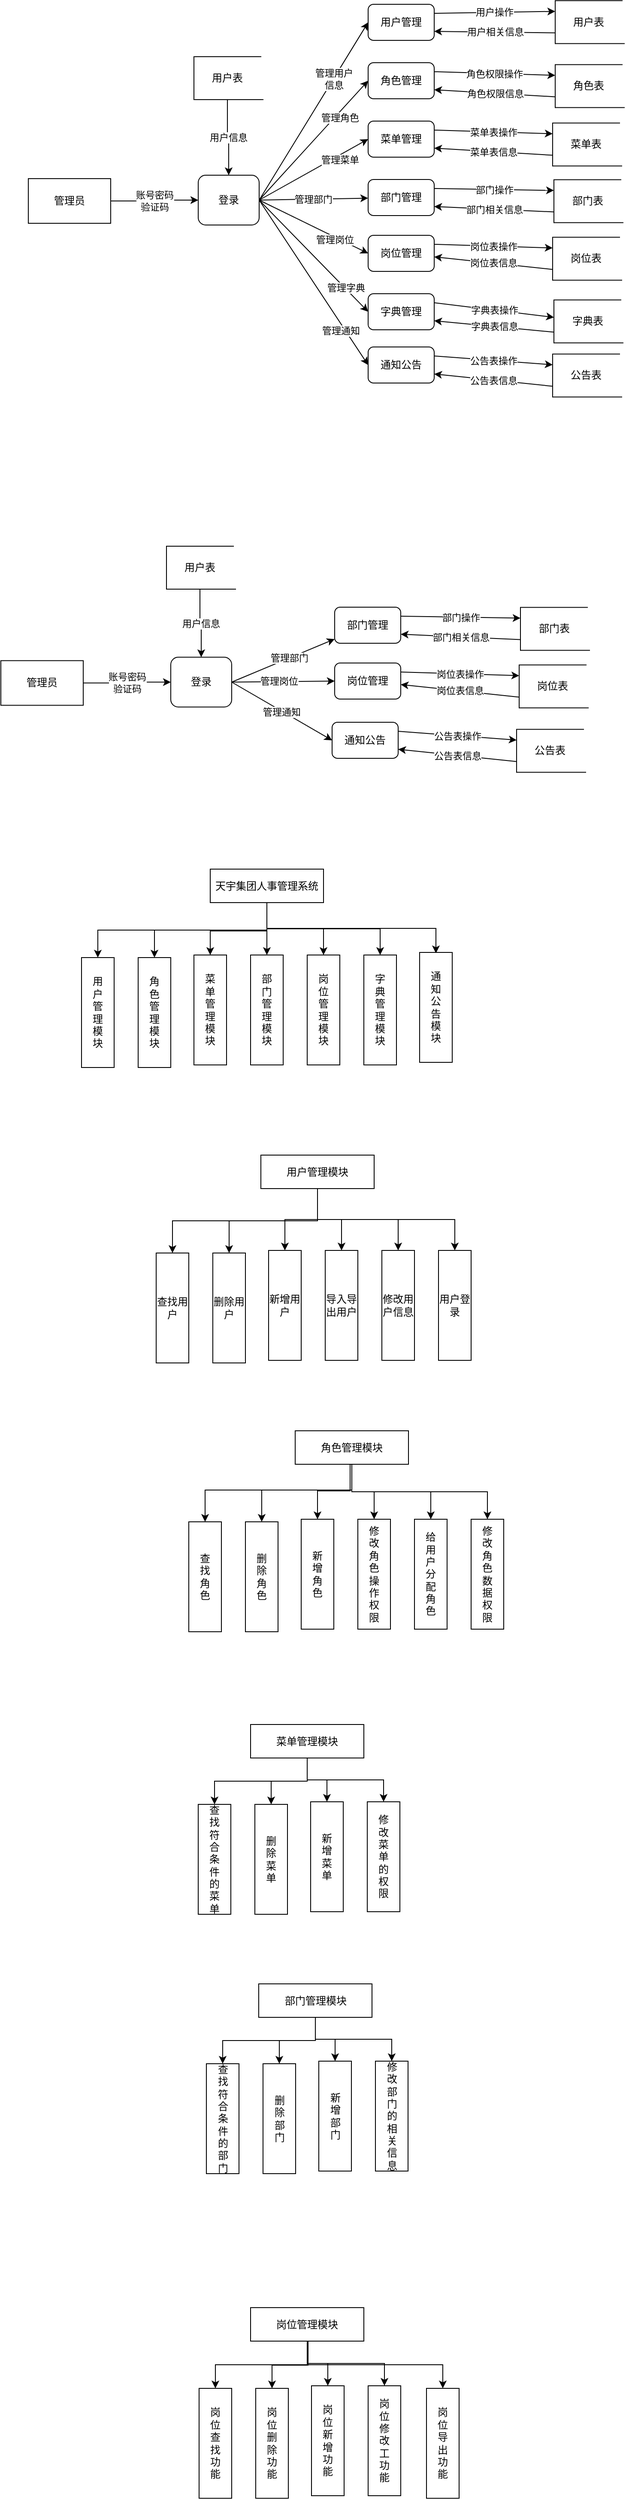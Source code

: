 <mxfile version="18.0.6" type="github">
  <diagram id="nxkXfEU4VFydsm6W9a5C" name="第 1 页">
    <mxGraphModel dx="861" dy="484" grid="0" gridSize="10" guides="1" tooltips="1" connect="1" arrows="1" fold="1" page="0" pageScale="1" pageWidth="827" pageHeight="1169" math="0" shadow="0">
      <root>
        <mxCell id="0" />
        <mxCell id="1" parent="0" />
        <mxCell id="EEIDeRNZoA8LND1JkSvw-4" value="账号密码&lt;br&gt;验证码" style="edgeStyle=orthogonalEdgeStyle;rounded=0;orthogonalLoop=1;jettySize=auto;html=1;exitX=1;exitY=0.5;exitDx=0;exitDy=0;entryX=0;entryY=0.5;entryDx=0;entryDy=0;" parent="1" source="EEIDeRNZoA8LND1JkSvw-1" target="EEIDeRNZoA8LND1JkSvw-3" edge="1">
          <mxGeometry relative="1" as="geometry" />
        </mxCell>
        <mxCell id="EEIDeRNZoA8LND1JkSvw-1" value="管理员" style="rounded=0;whiteSpace=wrap;html=1;" parent="1" vertex="1">
          <mxGeometry x="90" y="298" width="96" height="52" as="geometry" />
        </mxCell>
        <mxCell id="EEIDeRNZoA8LND1JkSvw-16" value="管理用户&lt;br&gt;信息" style="rounded=0;orthogonalLoop=1;jettySize=auto;html=1;exitX=1;exitY=0.5;exitDx=0;exitDy=0;entryX=0;entryY=0.5;entryDx=0;entryDy=0;" parent="1" source="EEIDeRNZoA8LND1JkSvw-3" target="EEIDeRNZoA8LND1JkSvw-9" edge="1">
          <mxGeometry x="0.365" y="-1" relative="1" as="geometry">
            <mxPoint as="offset" />
          </mxGeometry>
        </mxCell>
        <mxCell id="EEIDeRNZoA8LND1JkSvw-17" value="管理角色" style="edgeStyle=none;rounded=0;orthogonalLoop=1;jettySize=auto;html=1;exitX=1;exitY=0.5;exitDx=0;exitDy=0;entryX=0;entryY=0.5;entryDx=0;entryDy=0;" parent="1" source="EEIDeRNZoA8LND1JkSvw-3" target="EEIDeRNZoA8LND1JkSvw-10" edge="1">
          <mxGeometry x="0.426" y="-5" relative="1" as="geometry">
            <mxPoint as="offset" />
          </mxGeometry>
        </mxCell>
        <mxCell id="EEIDeRNZoA8LND1JkSvw-18" value="管理菜单" style="edgeStyle=none;rounded=0;orthogonalLoop=1;jettySize=auto;html=1;exitX=1;exitY=0.5;exitDx=0;exitDy=0;entryX=0;entryY=0.5;entryDx=0;entryDy=0;" parent="1" source="EEIDeRNZoA8LND1JkSvw-3" target="EEIDeRNZoA8LND1JkSvw-11" edge="1">
          <mxGeometry x="0.443" y="-5" relative="1" as="geometry">
            <mxPoint as="offset" />
          </mxGeometry>
        </mxCell>
        <mxCell id="EEIDeRNZoA8LND1JkSvw-19" value="管理部门" style="edgeStyle=none;rounded=0;orthogonalLoop=1;jettySize=auto;html=1;exitX=1;exitY=0.5;exitDx=0;exitDy=0;" parent="1" source="EEIDeRNZoA8LND1JkSvw-3" target="EEIDeRNZoA8LND1JkSvw-12" edge="1">
          <mxGeometry relative="1" as="geometry" />
        </mxCell>
        <mxCell id="EEIDeRNZoA8LND1JkSvw-20" value="管理岗位" style="edgeStyle=none;rounded=0;orthogonalLoop=1;jettySize=auto;html=1;exitX=1;exitY=0.5;exitDx=0;exitDy=0;entryX=0;entryY=0.5;entryDx=0;entryDy=0;" parent="1" source="EEIDeRNZoA8LND1JkSvw-3" target="EEIDeRNZoA8LND1JkSvw-13" edge="1">
          <mxGeometry x="0.405" y="-3" relative="1" as="geometry">
            <mxPoint as="offset" />
          </mxGeometry>
        </mxCell>
        <mxCell id="EEIDeRNZoA8LND1JkSvw-21" value="管理字典" style="edgeStyle=none;rounded=0;orthogonalLoop=1;jettySize=auto;html=1;exitX=1;exitY=0.5;exitDx=0;exitDy=0;entryX=0;entryY=0.5;entryDx=0;entryDy=0;" parent="1" source="EEIDeRNZoA8LND1JkSvw-3" target="EEIDeRNZoA8LND1JkSvw-14" edge="1">
          <mxGeometry x="0.58" y="1" relative="1" as="geometry">
            <mxPoint as="offset" />
          </mxGeometry>
        </mxCell>
        <mxCell id="EEIDeRNZoA8LND1JkSvw-22" value="管理通知" style="edgeStyle=none;rounded=0;orthogonalLoop=1;jettySize=auto;html=1;exitX=1;exitY=0.5;exitDx=0;exitDy=0;entryX=0;entryY=0.5;entryDx=0;entryDy=0;" parent="1" source="EEIDeRNZoA8LND1JkSvw-3" target="EEIDeRNZoA8LND1JkSvw-15" edge="1">
          <mxGeometry x="0.557" y="-5" relative="1" as="geometry">
            <mxPoint as="offset" />
          </mxGeometry>
        </mxCell>
        <mxCell id="EEIDeRNZoA8LND1JkSvw-3" value="登录" style="rounded=1;whiteSpace=wrap;html=1;" parent="1" vertex="1">
          <mxGeometry x="288" y="294" width="71" height="58" as="geometry" />
        </mxCell>
        <mxCell id="EEIDeRNZoA8LND1JkSvw-8" value="用户信息" style="edgeStyle=orthogonalEdgeStyle;rounded=0;orthogonalLoop=1;jettySize=auto;html=1;exitX=0.5;exitY=1;exitDx=0;exitDy=0;entryX=0.5;entryY=0;entryDx=0;entryDy=0;" parent="1" source="EEIDeRNZoA8LND1JkSvw-5" target="EEIDeRNZoA8LND1JkSvw-3" edge="1">
          <mxGeometry relative="1" as="geometry" />
        </mxCell>
        <mxCell id="EEIDeRNZoA8LND1JkSvw-5" value="用户表" style="shape=partialRectangle;whiteSpace=wrap;html=1;bottom=0;right=0;fillColor=none;" parent="1" vertex="1">
          <mxGeometry x="283" y="156" width="78" height="50" as="geometry" />
        </mxCell>
        <mxCell id="EEIDeRNZoA8LND1JkSvw-6" value="" style="line;strokeWidth=1;html=1;perimeter=backbonePerimeter;points=[];outlineConnect=0;" parent="1" vertex="1">
          <mxGeometry x="283" y="201" width="81" height="10" as="geometry" />
        </mxCell>
        <mxCell id="EEIDeRNZoA8LND1JkSvw-37" value="用户操作" style="edgeStyle=none;rounded=0;orthogonalLoop=1;jettySize=auto;html=1;exitX=1;exitY=0.25;exitDx=0;exitDy=0;entryX=0;entryY=0.25;entryDx=0;entryDy=0;" parent="1" source="EEIDeRNZoA8LND1JkSvw-9" target="EEIDeRNZoA8LND1JkSvw-23" edge="1">
          <mxGeometry relative="1" as="geometry" />
        </mxCell>
        <mxCell id="EEIDeRNZoA8LND1JkSvw-9" value="用户管理" style="rounded=1;whiteSpace=wrap;html=1;" parent="1" vertex="1">
          <mxGeometry x="486" y="95" width="77" height="42" as="geometry" />
        </mxCell>
        <mxCell id="EEIDeRNZoA8LND1JkSvw-39" value="角色权限操作" style="edgeStyle=none;rounded=0;orthogonalLoop=1;jettySize=auto;html=1;exitX=1;exitY=0.25;exitDx=0;exitDy=0;entryX=0;entryY=0.25;entryDx=0;entryDy=0;" parent="1" source="EEIDeRNZoA8LND1JkSvw-10" target="EEIDeRNZoA8LND1JkSvw-25" edge="1">
          <mxGeometry relative="1" as="geometry" />
        </mxCell>
        <mxCell id="EEIDeRNZoA8LND1JkSvw-10" value="角色管理" style="rounded=1;whiteSpace=wrap;html=1;" parent="1" vertex="1">
          <mxGeometry x="486" y="163" width="77" height="42" as="geometry" />
        </mxCell>
        <mxCell id="EEIDeRNZoA8LND1JkSvw-41" value="菜单表操作" style="edgeStyle=none;rounded=0;orthogonalLoop=1;jettySize=auto;html=1;exitX=1;exitY=0.25;exitDx=0;exitDy=0;entryX=0;entryY=0.25;entryDx=0;entryDy=0;" parent="1" source="EEIDeRNZoA8LND1JkSvw-11" target="EEIDeRNZoA8LND1JkSvw-27" edge="1">
          <mxGeometry relative="1" as="geometry" />
        </mxCell>
        <mxCell id="EEIDeRNZoA8LND1JkSvw-11" value="菜单管理" style="rounded=1;whiteSpace=wrap;html=1;" parent="1" vertex="1">
          <mxGeometry x="486" y="231" width="77" height="42" as="geometry" />
        </mxCell>
        <mxCell id="EEIDeRNZoA8LND1JkSvw-43" value="部门操作" style="edgeStyle=none;rounded=0;orthogonalLoop=1;jettySize=auto;html=1;exitX=1;exitY=0.25;exitDx=0;exitDy=0;entryX=0;entryY=0.25;entryDx=0;entryDy=0;" parent="1" source="EEIDeRNZoA8LND1JkSvw-12" target="EEIDeRNZoA8LND1JkSvw-29" edge="1">
          <mxGeometry relative="1" as="geometry" />
        </mxCell>
        <mxCell id="EEIDeRNZoA8LND1JkSvw-12" value="部门管理" style="rounded=1;whiteSpace=wrap;html=1;" parent="1" vertex="1">
          <mxGeometry x="486" y="299" width="77" height="42" as="geometry" />
        </mxCell>
        <mxCell id="EEIDeRNZoA8LND1JkSvw-45" value="岗位表操作" style="edgeStyle=none;rounded=0;orthogonalLoop=1;jettySize=auto;html=1;exitX=1;exitY=0.25;exitDx=0;exitDy=0;entryX=0;entryY=0.25;entryDx=0;entryDy=0;" parent="1" source="EEIDeRNZoA8LND1JkSvw-13" target="EEIDeRNZoA8LND1JkSvw-31" edge="1">
          <mxGeometry relative="1" as="geometry" />
        </mxCell>
        <mxCell id="EEIDeRNZoA8LND1JkSvw-13" value="岗位管理" style="rounded=1;whiteSpace=wrap;html=1;" parent="1" vertex="1">
          <mxGeometry x="486" y="364" width="77" height="42" as="geometry" />
        </mxCell>
        <mxCell id="EEIDeRNZoA8LND1JkSvw-47" value="字典表操作" style="edgeStyle=none;rounded=0;orthogonalLoop=1;jettySize=auto;html=1;exitX=1;exitY=0.25;exitDx=0;exitDy=0;" parent="1" source="EEIDeRNZoA8LND1JkSvw-14" target="EEIDeRNZoA8LND1JkSvw-33" edge="1">
          <mxGeometry relative="1" as="geometry" />
        </mxCell>
        <mxCell id="EEIDeRNZoA8LND1JkSvw-14" value="字典管理" style="rounded=1;whiteSpace=wrap;html=1;" parent="1" vertex="1">
          <mxGeometry x="486" y="432" width="77" height="42" as="geometry" />
        </mxCell>
        <mxCell id="EEIDeRNZoA8LND1JkSvw-49" value="公告表操作" style="edgeStyle=none;rounded=0;orthogonalLoop=1;jettySize=auto;html=1;exitX=1;exitY=0.25;exitDx=0;exitDy=0;entryX=0;entryY=0.25;entryDx=0;entryDy=0;" parent="1" source="EEIDeRNZoA8LND1JkSvw-15" target="EEIDeRNZoA8LND1JkSvw-35" edge="1">
          <mxGeometry relative="1" as="geometry" />
        </mxCell>
        <mxCell id="EEIDeRNZoA8LND1JkSvw-15" value="通知公告" style="rounded=1;whiteSpace=wrap;html=1;" parent="1" vertex="1">
          <mxGeometry x="486" y="494" width="77" height="42" as="geometry" />
        </mxCell>
        <mxCell id="EEIDeRNZoA8LND1JkSvw-38" value="用户相关信息" style="edgeStyle=none;rounded=0;orthogonalLoop=1;jettySize=auto;html=1;exitX=0;exitY=0.75;exitDx=0;exitDy=0;entryX=1;entryY=0.75;entryDx=0;entryDy=0;" parent="1" source="EEIDeRNZoA8LND1JkSvw-23" target="EEIDeRNZoA8LND1JkSvw-9" edge="1">
          <mxGeometry relative="1" as="geometry" />
        </mxCell>
        <mxCell id="EEIDeRNZoA8LND1JkSvw-23" value="用户表" style="shape=partialRectangle;whiteSpace=wrap;html=1;bottom=0;right=0;fillColor=none;" parent="1" vertex="1">
          <mxGeometry x="704" y="90.75" width="78" height="50" as="geometry" />
        </mxCell>
        <mxCell id="EEIDeRNZoA8LND1JkSvw-24" value="" style="line;strokeWidth=1;html=1;perimeter=backbonePerimeter;points=[];outlineConnect=0;" parent="1" vertex="1">
          <mxGeometry x="704" y="135.75" width="81" height="10" as="geometry" />
        </mxCell>
        <mxCell id="EEIDeRNZoA8LND1JkSvw-40" value="角色权限信息" style="edgeStyle=none;rounded=0;orthogonalLoop=1;jettySize=auto;html=1;exitX=0;exitY=0.75;exitDx=0;exitDy=0;entryX=1;entryY=0.75;entryDx=0;entryDy=0;" parent="1" source="EEIDeRNZoA8LND1JkSvw-25" target="EEIDeRNZoA8LND1JkSvw-10" edge="1">
          <mxGeometry relative="1" as="geometry" />
        </mxCell>
        <mxCell id="EEIDeRNZoA8LND1JkSvw-25" value="角色表" style="shape=partialRectangle;whiteSpace=wrap;html=1;bottom=0;right=0;fillColor=none;" parent="1" vertex="1">
          <mxGeometry x="704" y="165.25" width="78" height="50" as="geometry" />
        </mxCell>
        <mxCell id="EEIDeRNZoA8LND1JkSvw-26" value="" style="line;strokeWidth=1;html=1;perimeter=backbonePerimeter;points=[];outlineConnect=0;" parent="1" vertex="1">
          <mxGeometry x="704" y="210.25" width="81" height="10" as="geometry" />
        </mxCell>
        <mxCell id="EEIDeRNZoA8LND1JkSvw-42" value="菜单表信息" style="edgeStyle=none;rounded=0;orthogonalLoop=1;jettySize=auto;html=1;exitX=0;exitY=0.75;exitDx=0;exitDy=0;entryX=1;entryY=0.75;entryDx=0;entryDy=0;" parent="1" source="EEIDeRNZoA8LND1JkSvw-27" target="EEIDeRNZoA8LND1JkSvw-11" edge="1">
          <mxGeometry relative="1" as="geometry" />
        </mxCell>
        <mxCell id="EEIDeRNZoA8LND1JkSvw-27" value="菜单表" style="shape=partialRectangle;whiteSpace=wrap;html=1;bottom=0;right=0;fillColor=none;" parent="1" vertex="1">
          <mxGeometry x="701" y="233.25" width="78" height="50" as="geometry" />
        </mxCell>
        <mxCell id="EEIDeRNZoA8LND1JkSvw-28" value="" style="line;strokeWidth=1;html=1;perimeter=backbonePerimeter;points=[];outlineConnect=0;" parent="1" vertex="1">
          <mxGeometry x="701" y="278.25" width="81" height="10" as="geometry" />
        </mxCell>
        <mxCell id="EEIDeRNZoA8LND1JkSvw-44" value="部门相关信息" style="edgeStyle=none;rounded=0;orthogonalLoop=1;jettySize=auto;html=1;exitX=0;exitY=0.75;exitDx=0;exitDy=0;entryX=1;entryY=0.75;entryDx=0;entryDy=0;" parent="1" source="EEIDeRNZoA8LND1JkSvw-29" target="EEIDeRNZoA8LND1JkSvw-12" edge="1">
          <mxGeometry relative="1" as="geometry" />
        </mxCell>
        <mxCell id="EEIDeRNZoA8LND1JkSvw-29" value="部门表" style="shape=partialRectangle;whiteSpace=wrap;html=1;bottom=0;right=0;fillColor=none;" parent="1" vertex="1">
          <mxGeometry x="702.5" y="299.25" width="78" height="50" as="geometry" />
        </mxCell>
        <mxCell id="EEIDeRNZoA8LND1JkSvw-30" value="" style="line;strokeWidth=1;html=1;perimeter=backbonePerimeter;points=[];outlineConnect=0;" parent="1" vertex="1">
          <mxGeometry x="702.5" y="344.25" width="81" height="10" as="geometry" />
        </mxCell>
        <mxCell id="EEIDeRNZoA8LND1JkSvw-46" value="岗位表信息" style="edgeStyle=none;rounded=0;orthogonalLoop=1;jettySize=auto;html=1;exitX=0;exitY=0.75;exitDx=0;exitDy=0;" parent="1" source="EEIDeRNZoA8LND1JkSvw-31" target="EEIDeRNZoA8LND1JkSvw-13" edge="1">
          <mxGeometry relative="1" as="geometry" />
        </mxCell>
        <mxCell id="EEIDeRNZoA8LND1JkSvw-31" value="岗位表" style="shape=partialRectangle;whiteSpace=wrap;html=1;bottom=0;right=0;fillColor=none;" parent="1" vertex="1">
          <mxGeometry x="701" y="366.25" width="78" height="50" as="geometry" />
        </mxCell>
        <mxCell id="EEIDeRNZoA8LND1JkSvw-32" value="" style="line;strokeWidth=1;html=1;perimeter=backbonePerimeter;points=[];outlineConnect=0;" parent="1" vertex="1">
          <mxGeometry x="701" y="411.25" width="81" height="10" as="geometry" />
        </mxCell>
        <mxCell id="EEIDeRNZoA8LND1JkSvw-48" value="字典表信息" style="edgeStyle=none;rounded=0;orthogonalLoop=1;jettySize=auto;html=1;exitX=0;exitY=0.75;exitDx=0;exitDy=0;entryX=1;entryY=0.75;entryDx=0;entryDy=0;" parent="1" source="EEIDeRNZoA8LND1JkSvw-33" target="EEIDeRNZoA8LND1JkSvw-14" edge="1">
          <mxGeometry relative="1" as="geometry" />
        </mxCell>
        <mxCell id="EEIDeRNZoA8LND1JkSvw-33" value="字典表" style="shape=partialRectangle;whiteSpace=wrap;html=1;bottom=0;right=0;fillColor=none;" parent="1" vertex="1">
          <mxGeometry x="702.5" y="439.25" width="78" height="50" as="geometry" />
        </mxCell>
        <mxCell id="EEIDeRNZoA8LND1JkSvw-34" value="" style="line;strokeWidth=1;html=1;perimeter=backbonePerimeter;points=[];outlineConnect=0;" parent="1" vertex="1">
          <mxGeometry x="702.5" y="484.25" width="81" height="10" as="geometry" />
        </mxCell>
        <mxCell id="EEIDeRNZoA8LND1JkSvw-50" value="公告表信息" style="edgeStyle=none;rounded=0;orthogonalLoop=1;jettySize=auto;html=1;exitX=0;exitY=0.75;exitDx=0;exitDy=0;entryX=1;entryY=0.75;entryDx=0;entryDy=0;" parent="1" source="EEIDeRNZoA8LND1JkSvw-35" target="EEIDeRNZoA8LND1JkSvw-15" edge="1">
          <mxGeometry relative="1" as="geometry" />
        </mxCell>
        <mxCell id="EEIDeRNZoA8LND1JkSvw-35" value="公告表" style="shape=partialRectangle;whiteSpace=wrap;html=1;bottom=0;right=0;fillColor=none;" parent="1" vertex="1">
          <mxGeometry x="701" y="502.25" width="78" height="50" as="geometry" />
        </mxCell>
        <mxCell id="EEIDeRNZoA8LND1JkSvw-36" value="" style="line;strokeWidth=1;html=1;perimeter=backbonePerimeter;points=[];outlineConnect=0;" parent="1" vertex="1">
          <mxGeometry x="701" y="547.25" width="81" height="10" as="geometry" />
        </mxCell>
        <mxCell id="EEIDeRNZoA8LND1JkSvw-51" value="账号密码&lt;br&gt;验证码" style="edgeStyle=orthogonalEdgeStyle;rounded=0;orthogonalLoop=1;jettySize=auto;html=1;exitX=1;exitY=0.5;exitDx=0;exitDy=0;entryX=0;entryY=0.5;entryDx=0;entryDy=0;" parent="1" source="EEIDeRNZoA8LND1JkSvw-52" target="EEIDeRNZoA8LND1JkSvw-60" edge="1">
          <mxGeometry relative="1" as="geometry" />
        </mxCell>
        <mxCell id="EEIDeRNZoA8LND1JkSvw-52" value="管理员" style="rounded=0;whiteSpace=wrap;html=1;" parent="1" vertex="1">
          <mxGeometry x="58" y="859.25" width="96" height="52" as="geometry" />
        </mxCell>
        <mxCell id="EEIDeRNZoA8LND1JkSvw-56" value="管理部门" style="edgeStyle=none;rounded=0;orthogonalLoop=1;jettySize=auto;html=1;exitX=1;exitY=0.5;exitDx=0;exitDy=0;" parent="1" source="EEIDeRNZoA8LND1JkSvw-60" target="EEIDeRNZoA8LND1JkSvw-71" edge="1">
          <mxGeometry x="0.118" relative="1" as="geometry">
            <mxPoint as="offset" />
          </mxGeometry>
        </mxCell>
        <mxCell id="EEIDeRNZoA8LND1JkSvw-57" value="管理岗位" style="edgeStyle=none;rounded=0;orthogonalLoop=1;jettySize=auto;html=1;exitX=1;exitY=0.5;exitDx=0;exitDy=0;entryX=0;entryY=0.5;entryDx=0;entryDy=0;" parent="1" source="EEIDeRNZoA8LND1JkSvw-60" target="EEIDeRNZoA8LND1JkSvw-73" edge="1">
          <mxGeometry x="-0.083" y="1" relative="1" as="geometry">
            <mxPoint as="offset" />
          </mxGeometry>
        </mxCell>
        <mxCell id="EEIDeRNZoA8LND1JkSvw-59" value="管理通知" style="edgeStyle=none;rounded=0;orthogonalLoop=1;jettySize=auto;html=1;exitX=1;exitY=0.5;exitDx=0;exitDy=0;entryX=0;entryY=0.5;entryDx=0;entryDy=0;" parent="1" source="EEIDeRNZoA8LND1JkSvw-60" target="EEIDeRNZoA8LND1JkSvw-77" edge="1">
          <mxGeometry x="0.0" y="-1" relative="1" as="geometry">
            <mxPoint as="offset" />
          </mxGeometry>
        </mxCell>
        <mxCell id="EEIDeRNZoA8LND1JkSvw-60" value="登录" style="rounded=1;whiteSpace=wrap;html=1;" parent="1" vertex="1">
          <mxGeometry x="256" y="855.25" width="71" height="58" as="geometry" />
        </mxCell>
        <mxCell id="EEIDeRNZoA8LND1JkSvw-61" value="用户信息" style="edgeStyle=orthogonalEdgeStyle;rounded=0;orthogonalLoop=1;jettySize=auto;html=1;exitX=0.5;exitY=1;exitDx=0;exitDy=0;entryX=0.5;entryY=0;entryDx=0;entryDy=0;" parent="1" source="EEIDeRNZoA8LND1JkSvw-62" target="EEIDeRNZoA8LND1JkSvw-60" edge="1">
          <mxGeometry relative="1" as="geometry" />
        </mxCell>
        <mxCell id="EEIDeRNZoA8LND1JkSvw-62" value="用户表" style="shape=partialRectangle;whiteSpace=wrap;html=1;bottom=0;right=0;fillColor=none;" parent="1" vertex="1">
          <mxGeometry x="251" y="726" width="78" height="50" as="geometry" />
        </mxCell>
        <mxCell id="EEIDeRNZoA8LND1JkSvw-63" value="" style="line;strokeWidth=1;html=1;perimeter=backbonePerimeter;points=[];outlineConnect=0;" parent="1" vertex="1">
          <mxGeometry x="251" y="771" width="81" height="10" as="geometry" />
        </mxCell>
        <mxCell id="EEIDeRNZoA8LND1JkSvw-70" value="部门操作" style="edgeStyle=none;rounded=0;orthogonalLoop=1;jettySize=auto;html=1;exitX=1;exitY=0.25;exitDx=0;exitDy=0;entryX=0;entryY=0.25;entryDx=0;entryDy=0;" parent="1" source="EEIDeRNZoA8LND1JkSvw-71" target="EEIDeRNZoA8LND1JkSvw-88" edge="1">
          <mxGeometry relative="1" as="geometry" />
        </mxCell>
        <mxCell id="EEIDeRNZoA8LND1JkSvw-71" value="部门管理" style="rounded=1;whiteSpace=wrap;html=1;" parent="1" vertex="1">
          <mxGeometry x="447" y="797" width="77" height="42" as="geometry" />
        </mxCell>
        <mxCell id="EEIDeRNZoA8LND1JkSvw-72" value="岗位表操作" style="edgeStyle=none;rounded=0;orthogonalLoop=1;jettySize=auto;html=1;exitX=1;exitY=0.25;exitDx=0;exitDy=0;entryX=0;entryY=0.25;entryDx=0;entryDy=0;" parent="1" source="EEIDeRNZoA8LND1JkSvw-73" target="EEIDeRNZoA8LND1JkSvw-91" edge="1">
          <mxGeometry relative="1" as="geometry" />
        </mxCell>
        <mxCell id="EEIDeRNZoA8LND1JkSvw-73" value="岗位管理" style="rounded=1;whiteSpace=wrap;html=1;" parent="1" vertex="1">
          <mxGeometry x="447" y="862" width="77" height="42" as="geometry" />
        </mxCell>
        <mxCell id="EEIDeRNZoA8LND1JkSvw-76" value="公告表操作" style="edgeStyle=none;rounded=0;orthogonalLoop=1;jettySize=auto;html=1;exitX=1;exitY=0.25;exitDx=0;exitDy=0;entryX=0;entryY=0.25;entryDx=0;entryDy=0;" parent="1" source="EEIDeRNZoA8LND1JkSvw-77" target="EEIDeRNZoA8LND1JkSvw-97" edge="1">
          <mxGeometry relative="1" as="geometry" />
        </mxCell>
        <mxCell id="EEIDeRNZoA8LND1JkSvw-77" value="通知公告" style="rounded=1;whiteSpace=wrap;html=1;" parent="1" vertex="1">
          <mxGeometry x="444" y="931" width="77" height="42" as="geometry" />
        </mxCell>
        <mxCell id="EEIDeRNZoA8LND1JkSvw-87" value="部门相关信息" style="edgeStyle=none;rounded=0;orthogonalLoop=1;jettySize=auto;html=1;exitX=0;exitY=0.75;exitDx=0;exitDy=0;entryX=1;entryY=0.75;entryDx=0;entryDy=0;" parent="1" source="EEIDeRNZoA8LND1JkSvw-88" target="EEIDeRNZoA8LND1JkSvw-71" edge="1">
          <mxGeometry relative="1" as="geometry" />
        </mxCell>
        <mxCell id="EEIDeRNZoA8LND1JkSvw-88" value="部门表" style="shape=partialRectangle;whiteSpace=wrap;html=1;bottom=0;right=0;fillColor=none;" parent="1" vertex="1">
          <mxGeometry x="663.5" y="797.25" width="78" height="50" as="geometry" />
        </mxCell>
        <mxCell id="EEIDeRNZoA8LND1JkSvw-89" value="" style="line;strokeWidth=1;html=1;perimeter=backbonePerimeter;points=[];outlineConnect=0;" parent="1" vertex="1">
          <mxGeometry x="663.5" y="842.25" width="81" height="10" as="geometry" />
        </mxCell>
        <mxCell id="EEIDeRNZoA8LND1JkSvw-90" value="岗位表信息" style="edgeStyle=none;rounded=0;orthogonalLoop=1;jettySize=auto;html=1;exitX=0;exitY=0.75;exitDx=0;exitDy=0;" parent="1" source="EEIDeRNZoA8LND1JkSvw-91" target="EEIDeRNZoA8LND1JkSvw-73" edge="1">
          <mxGeometry relative="1" as="geometry" />
        </mxCell>
        <mxCell id="EEIDeRNZoA8LND1JkSvw-91" value="岗位表" style="shape=partialRectangle;whiteSpace=wrap;html=1;bottom=0;right=0;fillColor=none;" parent="1" vertex="1">
          <mxGeometry x="662" y="864.25" width="78" height="50" as="geometry" />
        </mxCell>
        <mxCell id="EEIDeRNZoA8LND1JkSvw-92" value="" style="line;strokeWidth=1;html=1;perimeter=backbonePerimeter;points=[];outlineConnect=0;" parent="1" vertex="1">
          <mxGeometry x="662" y="909.25" width="81" height="10" as="geometry" />
        </mxCell>
        <mxCell id="EEIDeRNZoA8LND1JkSvw-96" value="公告表信息" style="edgeStyle=none;rounded=0;orthogonalLoop=1;jettySize=auto;html=1;exitX=0;exitY=0.75;exitDx=0;exitDy=0;entryX=1;entryY=0.75;entryDx=0;entryDy=0;" parent="1" source="EEIDeRNZoA8LND1JkSvw-97" target="EEIDeRNZoA8LND1JkSvw-77" edge="1">
          <mxGeometry relative="1" as="geometry" />
        </mxCell>
        <mxCell id="EEIDeRNZoA8LND1JkSvw-97" value="公告表" style="shape=partialRectangle;whiteSpace=wrap;html=1;bottom=0;right=0;fillColor=none;" parent="1" vertex="1">
          <mxGeometry x="659" y="939.25" width="78" height="50" as="geometry" />
        </mxCell>
        <mxCell id="EEIDeRNZoA8LND1JkSvw-98" value="" style="line;strokeWidth=1;html=1;perimeter=backbonePerimeter;points=[];outlineConnect=0;" parent="1" vertex="1">
          <mxGeometry x="659" y="984.25" width="81" height="10" as="geometry" />
        </mxCell>
        <mxCell id="EEIDeRNZoA8LND1JkSvw-108" style="edgeStyle=orthogonalEdgeStyle;rounded=0;orthogonalLoop=1;jettySize=auto;html=1;exitX=0.5;exitY=1;exitDx=0;exitDy=0;entryX=0.5;entryY=0;entryDx=0;entryDy=0;" parent="1" source="EEIDeRNZoA8LND1JkSvw-99" target="EEIDeRNZoA8LND1JkSvw-100" edge="1">
          <mxGeometry relative="1" as="geometry" />
        </mxCell>
        <mxCell id="EEIDeRNZoA8LND1JkSvw-109" style="edgeStyle=orthogonalEdgeStyle;rounded=0;orthogonalLoop=1;jettySize=auto;html=1;exitX=0.5;exitY=1;exitDx=0;exitDy=0;" parent="1" source="EEIDeRNZoA8LND1JkSvw-99" target="EEIDeRNZoA8LND1JkSvw-101" edge="1">
          <mxGeometry relative="1" as="geometry" />
        </mxCell>
        <mxCell id="EEIDeRNZoA8LND1JkSvw-110" style="edgeStyle=orthogonalEdgeStyle;rounded=0;orthogonalLoop=1;jettySize=auto;html=1;exitX=0.5;exitY=1;exitDx=0;exitDy=0;" parent="1" source="EEIDeRNZoA8LND1JkSvw-99" target="EEIDeRNZoA8LND1JkSvw-102" edge="1">
          <mxGeometry relative="1" as="geometry">
            <Array as="points">
              <mxPoint x="368" y="1174" />
              <mxPoint x="302" y="1174" />
            </Array>
          </mxGeometry>
        </mxCell>
        <mxCell id="EEIDeRNZoA8LND1JkSvw-111" style="edgeStyle=orthogonalEdgeStyle;rounded=0;orthogonalLoop=1;jettySize=auto;html=1;exitX=0.5;exitY=1;exitDx=0;exitDy=0;entryX=0.5;entryY=0;entryDx=0;entryDy=0;" parent="1" source="EEIDeRNZoA8LND1JkSvw-99" target="EEIDeRNZoA8LND1JkSvw-103" edge="1">
          <mxGeometry relative="1" as="geometry" />
        </mxCell>
        <mxCell id="EEIDeRNZoA8LND1JkSvw-112" style="edgeStyle=orthogonalEdgeStyle;rounded=0;orthogonalLoop=1;jettySize=auto;html=1;exitX=0.5;exitY=1;exitDx=0;exitDy=0;" parent="1" source="EEIDeRNZoA8LND1JkSvw-99" target="EEIDeRNZoA8LND1JkSvw-104" edge="1">
          <mxGeometry relative="1" as="geometry" />
        </mxCell>
        <mxCell id="EEIDeRNZoA8LND1JkSvw-113" style="edgeStyle=orthogonalEdgeStyle;rounded=0;orthogonalLoop=1;jettySize=auto;html=1;exitX=0.5;exitY=1;exitDx=0;exitDy=0;entryX=0.5;entryY=0;entryDx=0;entryDy=0;" parent="1" source="EEIDeRNZoA8LND1JkSvw-99" target="EEIDeRNZoA8LND1JkSvw-105" edge="1">
          <mxGeometry relative="1" as="geometry" />
        </mxCell>
        <mxCell id="EEIDeRNZoA8LND1JkSvw-114" style="edgeStyle=orthogonalEdgeStyle;rounded=0;orthogonalLoop=1;jettySize=auto;html=1;exitX=0.5;exitY=1;exitDx=0;exitDy=0;entryX=0.5;entryY=0;entryDx=0;entryDy=0;" parent="1" edge="1">
          <mxGeometry relative="1" as="geometry">
            <mxPoint x="368" y="1142" as="sourcePoint" />
            <mxPoint x="565" y="1200" as="targetPoint" />
            <Array as="points">
              <mxPoint x="368" y="1171" />
              <mxPoint x="565" y="1171" />
            </Array>
          </mxGeometry>
        </mxCell>
        <mxCell id="EEIDeRNZoA8LND1JkSvw-99" value="天宇集团人事管理系统" style="rounded=0;whiteSpace=wrap;html=1;strokeWidth=1;" parent="1" vertex="1">
          <mxGeometry x="302" y="1102" width="132" height="39" as="geometry" />
        </mxCell>
        <mxCell id="EEIDeRNZoA8LND1JkSvw-100" value="用&lt;br&gt;户&lt;br&gt;管&lt;br&gt;理&lt;br&gt;模&lt;br&gt;块" style="rounded=0;whiteSpace=wrap;html=1;strokeWidth=1;" parent="1" vertex="1">
          <mxGeometry x="152" y="1205" width="38" height="128" as="geometry" />
        </mxCell>
        <mxCell id="EEIDeRNZoA8LND1JkSvw-101" value="角&lt;br&gt;色&lt;br&gt;管&lt;br&gt;理&lt;br&gt;模&lt;br&gt;块" style="rounded=0;whiteSpace=wrap;html=1;strokeWidth=1;" parent="1" vertex="1">
          <mxGeometry x="218" y="1205" width="38" height="128" as="geometry" />
        </mxCell>
        <mxCell id="EEIDeRNZoA8LND1JkSvw-102" value="菜&lt;br&gt;单&lt;br&gt;管&lt;br&gt;理&lt;br&gt;模&lt;br&gt;块" style="rounded=0;whiteSpace=wrap;html=1;strokeWidth=1;" parent="1" vertex="1">
          <mxGeometry x="283" y="1202" width="38" height="128" as="geometry" />
        </mxCell>
        <mxCell id="EEIDeRNZoA8LND1JkSvw-103" value="部&lt;br&gt;门&lt;br&gt;管&lt;br&gt;理&lt;br&gt;模&lt;br&gt;块" style="rounded=0;whiteSpace=wrap;html=1;strokeWidth=1;" parent="1" vertex="1">
          <mxGeometry x="349" y="1202" width="38" height="128" as="geometry" />
        </mxCell>
        <mxCell id="EEIDeRNZoA8LND1JkSvw-104" value="岗&lt;br&gt;位&lt;br&gt;管&lt;br&gt;理&lt;br&gt;模&lt;br&gt;块" style="rounded=0;whiteSpace=wrap;html=1;strokeWidth=1;" parent="1" vertex="1">
          <mxGeometry x="415" y="1202" width="38" height="128" as="geometry" />
        </mxCell>
        <mxCell id="EEIDeRNZoA8LND1JkSvw-105" value="字&lt;br&gt;典&lt;br&gt;管&lt;br&gt;理&lt;br&gt;模&lt;br&gt;块" style="rounded=0;whiteSpace=wrap;html=1;strokeWidth=1;" parent="1" vertex="1">
          <mxGeometry x="481" y="1202" width="38" height="128" as="geometry" />
        </mxCell>
        <mxCell id="EEIDeRNZoA8LND1JkSvw-106" value="通&lt;br&gt;知&lt;br&gt;公&lt;br&gt;告&lt;br&gt;模&lt;br&gt;块" style="rounded=0;whiteSpace=wrap;html=1;strokeWidth=1;" parent="1" vertex="1">
          <mxGeometry x="546" y="1199" width="38" height="128" as="geometry" />
        </mxCell>
        <mxCell id="EEIDeRNZoA8LND1JkSvw-115" style="edgeStyle=orthogonalEdgeStyle;rounded=0;orthogonalLoop=1;jettySize=auto;html=1;exitX=0.5;exitY=1;exitDx=0;exitDy=0;entryX=0.5;entryY=0;entryDx=0;entryDy=0;" parent="1" source="EEIDeRNZoA8LND1JkSvw-122" target="EEIDeRNZoA8LND1JkSvw-123" edge="1">
          <mxGeometry relative="1" as="geometry" />
        </mxCell>
        <mxCell id="EEIDeRNZoA8LND1JkSvw-116" style="edgeStyle=orthogonalEdgeStyle;rounded=0;orthogonalLoop=1;jettySize=auto;html=1;exitX=0.5;exitY=1;exitDx=0;exitDy=0;" parent="1" source="EEIDeRNZoA8LND1JkSvw-122" target="EEIDeRNZoA8LND1JkSvw-124" edge="1">
          <mxGeometry relative="1" as="geometry" />
        </mxCell>
        <mxCell id="EEIDeRNZoA8LND1JkSvw-118" style="edgeStyle=orthogonalEdgeStyle;rounded=0;orthogonalLoop=1;jettySize=auto;html=1;exitX=0.5;exitY=1;exitDx=0;exitDy=0;entryX=0.5;entryY=0;entryDx=0;entryDy=0;" parent="1" source="EEIDeRNZoA8LND1JkSvw-122" target="EEIDeRNZoA8LND1JkSvw-126" edge="1">
          <mxGeometry relative="1" as="geometry" />
        </mxCell>
        <mxCell id="EEIDeRNZoA8LND1JkSvw-119" style="edgeStyle=orthogonalEdgeStyle;rounded=0;orthogonalLoop=1;jettySize=auto;html=1;exitX=0.5;exitY=1;exitDx=0;exitDy=0;" parent="1" source="EEIDeRNZoA8LND1JkSvw-122" target="EEIDeRNZoA8LND1JkSvw-127" edge="1">
          <mxGeometry relative="1" as="geometry" />
        </mxCell>
        <mxCell id="EEIDeRNZoA8LND1JkSvw-120" style="edgeStyle=orthogonalEdgeStyle;rounded=0;orthogonalLoop=1;jettySize=auto;html=1;exitX=0.5;exitY=1;exitDx=0;exitDy=0;entryX=0.5;entryY=0;entryDx=0;entryDy=0;" parent="1" source="EEIDeRNZoA8LND1JkSvw-122" target="EEIDeRNZoA8LND1JkSvw-128" edge="1">
          <mxGeometry relative="1" as="geometry" />
        </mxCell>
        <mxCell id="EEIDeRNZoA8LND1JkSvw-130" style="edgeStyle=orthogonalEdgeStyle;rounded=0;orthogonalLoop=1;jettySize=auto;html=1;exitX=0.5;exitY=1;exitDx=0;exitDy=0;entryX=0.5;entryY=0;entryDx=0;entryDy=0;" parent="1" source="EEIDeRNZoA8LND1JkSvw-122" target="EEIDeRNZoA8LND1JkSvw-125" edge="1">
          <mxGeometry relative="1" as="geometry" />
        </mxCell>
        <mxCell id="EEIDeRNZoA8LND1JkSvw-122" value="用户管理模块" style="rounded=0;whiteSpace=wrap;html=1;strokeWidth=1;" parent="1" vertex="1">
          <mxGeometry x="361" y="1435" width="132" height="39" as="geometry" />
        </mxCell>
        <mxCell id="EEIDeRNZoA8LND1JkSvw-123" value="查找用户" style="rounded=0;whiteSpace=wrap;html=1;strokeWidth=1;" parent="1" vertex="1">
          <mxGeometry x="239" y="1549" width="38" height="128" as="geometry" />
        </mxCell>
        <mxCell id="EEIDeRNZoA8LND1JkSvw-124" value="删除用户" style="rounded=0;whiteSpace=wrap;html=1;strokeWidth=1;" parent="1" vertex="1">
          <mxGeometry x="305" y="1549" width="38" height="128" as="geometry" />
        </mxCell>
        <mxCell id="EEIDeRNZoA8LND1JkSvw-125" value="新增用户" style="rounded=0;whiteSpace=wrap;html=1;strokeWidth=1;" parent="1" vertex="1">
          <mxGeometry x="370" y="1546" width="38" height="128" as="geometry" />
        </mxCell>
        <mxCell id="EEIDeRNZoA8LND1JkSvw-126" value="导入导出用户" style="rounded=0;whiteSpace=wrap;html=1;strokeWidth=1;" parent="1" vertex="1">
          <mxGeometry x="436" y="1546" width="38" height="128" as="geometry" />
        </mxCell>
        <mxCell id="EEIDeRNZoA8LND1JkSvw-127" value="修改用户信息" style="rounded=0;whiteSpace=wrap;html=1;strokeWidth=1;" parent="1" vertex="1">
          <mxGeometry x="502" y="1546" width="38" height="128" as="geometry" />
        </mxCell>
        <mxCell id="EEIDeRNZoA8LND1JkSvw-128" value="用户登录" style="rounded=0;whiteSpace=wrap;html=1;strokeWidth=1;" parent="1" vertex="1">
          <mxGeometry x="568" y="1546" width="38" height="128" as="geometry" />
        </mxCell>
        <mxCell id="Ql-f2NloS80KinkvydNn-1" style="edgeStyle=orthogonalEdgeStyle;rounded=0;orthogonalLoop=1;jettySize=auto;html=1;exitX=0.5;exitY=1;exitDx=0;exitDy=0;entryX=0.5;entryY=0;entryDx=0;entryDy=0;" edge="1" parent="1" source="Ql-f2NloS80KinkvydNn-7" target="Ql-f2NloS80KinkvydNn-8">
          <mxGeometry relative="1" as="geometry">
            <Array as="points">
              <mxPoint x="467" y="1825" />
              <mxPoint x="296" y="1825" />
            </Array>
          </mxGeometry>
        </mxCell>
        <mxCell id="Ql-f2NloS80KinkvydNn-2" style="edgeStyle=orthogonalEdgeStyle;rounded=0;orthogonalLoop=1;jettySize=auto;html=1;exitX=0.5;exitY=1;exitDx=0;exitDy=0;" edge="1" parent="1" source="Ql-f2NloS80KinkvydNn-7" target="Ql-f2NloS80KinkvydNn-9">
          <mxGeometry relative="1" as="geometry">
            <Array as="points">
              <mxPoint x="465" y="1825" />
              <mxPoint x="362" y="1825" />
            </Array>
          </mxGeometry>
        </mxCell>
        <mxCell id="Ql-f2NloS80KinkvydNn-3" style="edgeStyle=orthogonalEdgeStyle;rounded=0;orthogonalLoop=1;jettySize=auto;html=1;exitX=0.5;exitY=1;exitDx=0;exitDy=0;entryX=0.5;entryY=0;entryDx=0;entryDy=0;" edge="1" parent="1" source="Ql-f2NloS80KinkvydNn-7" target="Ql-f2NloS80KinkvydNn-11">
          <mxGeometry relative="1" as="geometry" />
        </mxCell>
        <mxCell id="Ql-f2NloS80KinkvydNn-4" style="edgeStyle=orthogonalEdgeStyle;rounded=0;orthogonalLoop=1;jettySize=auto;html=1;exitX=0.5;exitY=1;exitDx=0;exitDy=0;" edge="1" parent="1" source="Ql-f2NloS80KinkvydNn-7" target="Ql-f2NloS80KinkvydNn-12">
          <mxGeometry relative="1" as="geometry" />
        </mxCell>
        <mxCell id="Ql-f2NloS80KinkvydNn-5" style="edgeStyle=orthogonalEdgeStyle;rounded=0;orthogonalLoop=1;jettySize=auto;html=1;exitX=0.5;exitY=1;exitDx=0;exitDy=0;entryX=0.5;entryY=0;entryDx=0;entryDy=0;" edge="1" parent="1" source="Ql-f2NloS80KinkvydNn-7" target="Ql-f2NloS80KinkvydNn-13">
          <mxGeometry relative="1" as="geometry" />
        </mxCell>
        <mxCell id="Ql-f2NloS80KinkvydNn-6" style="edgeStyle=orthogonalEdgeStyle;rounded=0;orthogonalLoop=1;jettySize=auto;html=1;exitX=0.5;exitY=1;exitDx=0;exitDy=0;entryX=0.5;entryY=0;entryDx=0;entryDy=0;" edge="1" parent="1" source="Ql-f2NloS80KinkvydNn-7" target="Ql-f2NloS80KinkvydNn-10">
          <mxGeometry relative="1" as="geometry">
            <Array as="points">
              <mxPoint x="465" y="1826" />
              <mxPoint x="427" y="1826" />
            </Array>
          </mxGeometry>
        </mxCell>
        <mxCell id="Ql-f2NloS80KinkvydNn-7" value="角色管理模块" style="rounded=0;whiteSpace=wrap;html=1;strokeWidth=1;" vertex="1" parent="1">
          <mxGeometry x="401" y="1756" width="132" height="39" as="geometry" />
        </mxCell>
        <mxCell id="Ql-f2NloS80KinkvydNn-8" value="查&lt;br&gt;找&lt;br&gt;角&lt;br&gt;色" style="rounded=0;whiteSpace=wrap;html=1;strokeWidth=1;" vertex="1" parent="1">
          <mxGeometry x="277" y="1862" width="38" height="128" as="geometry" />
        </mxCell>
        <mxCell id="Ql-f2NloS80KinkvydNn-9" value="删&lt;br&gt;除&lt;br&gt;角&lt;br&gt;色" style="rounded=0;whiteSpace=wrap;html=1;strokeWidth=1;" vertex="1" parent="1">
          <mxGeometry x="343" y="1862" width="38" height="128" as="geometry" />
        </mxCell>
        <mxCell id="Ql-f2NloS80KinkvydNn-10" value="新&lt;br&gt;增&lt;br&gt;角&lt;br&gt;色" style="rounded=0;whiteSpace=wrap;html=1;strokeWidth=1;" vertex="1" parent="1">
          <mxGeometry x="408" y="1859" width="38" height="128" as="geometry" />
        </mxCell>
        <mxCell id="Ql-f2NloS80KinkvydNn-11" value="修&lt;br&gt;改&lt;br&gt;角&lt;br&gt;色&lt;br&gt;操&lt;br&gt;作&lt;br&gt;权&lt;br&gt;限" style="rounded=0;whiteSpace=wrap;html=1;strokeWidth=1;" vertex="1" parent="1">
          <mxGeometry x="474" y="1859" width="38" height="128" as="geometry" />
        </mxCell>
        <mxCell id="Ql-f2NloS80KinkvydNn-12" value="给&lt;br&gt;用&lt;br&gt;户&lt;br&gt;分&lt;br&gt;配&lt;br&gt;角&lt;br&gt;色" style="rounded=0;whiteSpace=wrap;html=1;strokeWidth=1;" vertex="1" parent="1">
          <mxGeometry x="540" y="1859" width="38" height="128" as="geometry" />
        </mxCell>
        <mxCell id="Ql-f2NloS80KinkvydNn-13" value="修&lt;br&gt;改&lt;br&gt;角&lt;br&gt;色&lt;br&gt;数&lt;br&gt;据&lt;br&gt;权&lt;br&gt;限" style="rounded=0;whiteSpace=wrap;html=1;strokeWidth=1;" vertex="1" parent="1">
          <mxGeometry x="606" y="1859" width="38" height="128" as="geometry" />
        </mxCell>
        <mxCell id="Ql-f2NloS80KinkvydNn-28" style="edgeStyle=orthogonalEdgeStyle;rounded=0;orthogonalLoop=1;jettySize=auto;html=1;exitX=0.5;exitY=1;exitDx=0;exitDy=0;entryX=0.5;entryY=0;entryDx=0;entryDy=0;" edge="1" parent="1" source="Ql-f2NloS80KinkvydNn-20" target="Ql-f2NloS80KinkvydNn-21">
          <mxGeometry relative="1" as="geometry" />
        </mxCell>
        <mxCell id="Ql-f2NloS80KinkvydNn-29" style="edgeStyle=orthogonalEdgeStyle;rounded=0;orthogonalLoop=1;jettySize=auto;html=1;exitX=0.5;exitY=1;exitDx=0;exitDy=0;entryX=0.5;entryY=0;entryDx=0;entryDy=0;" edge="1" parent="1" source="Ql-f2NloS80KinkvydNn-20" target="Ql-f2NloS80KinkvydNn-22">
          <mxGeometry relative="1" as="geometry">
            <Array as="points">
              <mxPoint x="415" y="2164" />
              <mxPoint x="373" y="2164" />
            </Array>
          </mxGeometry>
        </mxCell>
        <mxCell id="Ql-f2NloS80KinkvydNn-30" style="edgeStyle=orthogonalEdgeStyle;rounded=0;orthogonalLoop=1;jettySize=auto;html=1;exitX=0.5;exitY=1;exitDx=0;exitDy=0;entryX=0.5;entryY=0;entryDx=0;entryDy=0;" edge="1" parent="1" source="Ql-f2NloS80KinkvydNn-20" target="Ql-f2NloS80KinkvydNn-23">
          <mxGeometry relative="1" as="geometry" />
        </mxCell>
        <mxCell id="Ql-f2NloS80KinkvydNn-31" style="edgeStyle=orthogonalEdgeStyle;rounded=0;orthogonalLoop=1;jettySize=auto;html=1;exitX=0.5;exitY=1;exitDx=0;exitDy=0;entryX=0.5;entryY=0;entryDx=0;entryDy=0;" edge="1" parent="1" source="Ql-f2NloS80KinkvydNn-20" target="Ql-f2NloS80KinkvydNn-24">
          <mxGeometry relative="1" as="geometry" />
        </mxCell>
        <mxCell id="Ql-f2NloS80KinkvydNn-20" value="菜单管理模块" style="rounded=0;whiteSpace=wrap;html=1;strokeWidth=1;" vertex="1" parent="1">
          <mxGeometry x="349" y="2098" width="132" height="39" as="geometry" />
        </mxCell>
        <mxCell id="Ql-f2NloS80KinkvydNn-21" value="查&lt;br&gt;找&lt;br&gt;符&lt;br&gt;合&lt;br&gt;条&lt;br&gt;件&lt;br&gt;的&lt;br&gt;菜&lt;br&gt;单" style="rounded=0;whiteSpace=wrap;html=1;strokeWidth=1;" vertex="1" parent="1">
          <mxGeometry x="288" y="2191" width="38" height="128" as="geometry" />
        </mxCell>
        <mxCell id="Ql-f2NloS80KinkvydNn-22" value="删&lt;br&gt;除&lt;br&gt;菜&lt;br&gt;单" style="rounded=0;whiteSpace=wrap;html=1;strokeWidth=1;" vertex="1" parent="1">
          <mxGeometry x="354" y="2191" width="38" height="128" as="geometry" />
        </mxCell>
        <mxCell id="Ql-f2NloS80KinkvydNn-23" value="新&lt;br&gt;增&lt;br&gt;菜&lt;br&gt;单" style="rounded=0;whiteSpace=wrap;html=1;strokeWidth=1;" vertex="1" parent="1">
          <mxGeometry x="419" y="2188" width="38" height="128" as="geometry" />
        </mxCell>
        <mxCell id="Ql-f2NloS80KinkvydNn-24" value="修&lt;br&gt;改&lt;br&gt;菜&lt;br&gt;单&lt;br&gt;的&lt;br&gt;权&lt;br&gt;限" style="rounded=0;whiteSpace=wrap;html=1;strokeWidth=1;" vertex="1" parent="1">
          <mxGeometry x="485" y="2188" width="38" height="128" as="geometry" />
        </mxCell>
        <mxCell id="Ql-f2NloS80KinkvydNn-32" style="edgeStyle=orthogonalEdgeStyle;rounded=0;orthogonalLoop=1;jettySize=auto;html=1;exitX=0.5;exitY=1;exitDx=0;exitDy=0;entryX=0.5;entryY=0;entryDx=0;entryDy=0;" edge="1" parent="1" source="Ql-f2NloS80KinkvydNn-36" target="Ql-f2NloS80KinkvydNn-37">
          <mxGeometry relative="1" as="geometry" />
        </mxCell>
        <mxCell id="Ql-f2NloS80KinkvydNn-33" style="edgeStyle=orthogonalEdgeStyle;rounded=0;orthogonalLoop=1;jettySize=auto;html=1;exitX=0.5;exitY=1;exitDx=0;exitDy=0;entryX=0.5;entryY=0;entryDx=0;entryDy=0;" edge="1" parent="1" source="Ql-f2NloS80KinkvydNn-36" target="Ql-f2NloS80KinkvydNn-38">
          <mxGeometry relative="1" as="geometry">
            <Array as="points">
              <mxPoint x="424.5" y="2466" />
              <mxPoint x="382.5" y="2466" />
            </Array>
          </mxGeometry>
        </mxCell>
        <mxCell id="Ql-f2NloS80KinkvydNn-34" style="edgeStyle=orthogonalEdgeStyle;rounded=0;orthogonalLoop=1;jettySize=auto;html=1;exitX=0.5;exitY=1;exitDx=0;exitDy=0;entryX=0.5;entryY=0;entryDx=0;entryDy=0;" edge="1" parent="1" source="Ql-f2NloS80KinkvydNn-36" target="Ql-f2NloS80KinkvydNn-39">
          <mxGeometry relative="1" as="geometry" />
        </mxCell>
        <mxCell id="Ql-f2NloS80KinkvydNn-35" style="edgeStyle=orthogonalEdgeStyle;rounded=0;orthogonalLoop=1;jettySize=auto;html=1;exitX=0.5;exitY=1;exitDx=0;exitDy=0;entryX=0.5;entryY=0;entryDx=0;entryDy=0;" edge="1" parent="1" source="Ql-f2NloS80KinkvydNn-36" target="Ql-f2NloS80KinkvydNn-40">
          <mxGeometry relative="1" as="geometry" />
        </mxCell>
        <mxCell id="Ql-f2NloS80KinkvydNn-36" value="部门管理模块" style="rounded=0;whiteSpace=wrap;html=1;strokeWidth=1;" vertex="1" parent="1">
          <mxGeometry x="358.5" y="2400" width="132" height="39" as="geometry" />
        </mxCell>
        <mxCell id="Ql-f2NloS80KinkvydNn-37" value="查&lt;br&gt;找&lt;br&gt;符&lt;br&gt;合&lt;br&gt;条&lt;br&gt;件&lt;br&gt;的&lt;br&gt;部&lt;br&gt;门" style="rounded=0;whiteSpace=wrap;html=1;strokeWidth=1;" vertex="1" parent="1">
          <mxGeometry x="297.5" y="2493" width="38" height="128" as="geometry" />
        </mxCell>
        <mxCell id="Ql-f2NloS80KinkvydNn-38" value="删&lt;br&gt;除&lt;br&gt;部&lt;br&gt;门" style="rounded=0;whiteSpace=wrap;html=1;strokeWidth=1;" vertex="1" parent="1">
          <mxGeometry x="363.5" y="2493" width="38" height="128" as="geometry" />
        </mxCell>
        <mxCell id="Ql-f2NloS80KinkvydNn-39" value="新&lt;br&gt;增&lt;br&gt;部&lt;br&gt;门" style="rounded=0;whiteSpace=wrap;html=1;strokeWidth=1;" vertex="1" parent="1">
          <mxGeometry x="428.5" y="2490" width="38" height="128" as="geometry" />
        </mxCell>
        <mxCell id="Ql-f2NloS80KinkvydNn-40" value="修&lt;br&gt;改&lt;br&gt;部&lt;br&gt;门&lt;br&gt;的&lt;br&gt;相&lt;br&gt;关&lt;br&gt;信&lt;br&gt;息" style="rounded=0;whiteSpace=wrap;html=1;strokeWidth=1;" vertex="1" parent="1">
          <mxGeometry x="494.5" y="2490" width="38" height="128" as="geometry" />
        </mxCell>
        <mxCell id="Ql-f2NloS80KinkvydNn-41" style="edgeStyle=orthogonalEdgeStyle;rounded=0;orthogonalLoop=1;jettySize=auto;html=1;exitX=0.5;exitY=1;exitDx=0;exitDy=0;entryX=0.5;entryY=0;entryDx=0;entryDy=0;" edge="1" parent="1" source="Ql-f2NloS80KinkvydNn-45" target="Ql-f2NloS80KinkvydNn-46">
          <mxGeometry relative="1" as="geometry" />
        </mxCell>
        <mxCell id="Ql-f2NloS80KinkvydNn-42" style="edgeStyle=orthogonalEdgeStyle;rounded=0;orthogonalLoop=1;jettySize=auto;html=1;exitX=0.5;exitY=1;exitDx=0;exitDy=0;entryX=0.5;entryY=0;entryDx=0;entryDy=0;" edge="1" parent="1" source="Ql-f2NloS80KinkvydNn-45" target="Ql-f2NloS80KinkvydNn-47">
          <mxGeometry relative="1" as="geometry">
            <Array as="points">
              <mxPoint x="416" y="2844" />
              <mxPoint x="374" y="2844" />
            </Array>
          </mxGeometry>
        </mxCell>
        <mxCell id="Ql-f2NloS80KinkvydNn-43" style="edgeStyle=orthogonalEdgeStyle;rounded=0;orthogonalLoop=1;jettySize=auto;html=1;exitX=0.5;exitY=1;exitDx=0;exitDy=0;entryX=0.5;entryY=0;entryDx=0;entryDy=0;" edge="1" parent="1" source="Ql-f2NloS80KinkvydNn-45" target="Ql-f2NloS80KinkvydNn-48">
          <mxGeometry relative="1" as="geometry" />
        </mxCell>
        <mxCell id="Ql-f2NloS80KinkvydNn-44" style="edgeStyle=orthogonalEdgeStyle;rounded=0;orthogonalLoop=1;jettySize=auto;html=1;exitX=0.5;exitY=1;exitDx=0;exitDy=0;entryX=0.5;entryY=0;entryDx=0;entryDy=0;" edge="1" parent="1" source="Ql-f2NloS80KinkvydNn-45" target="Ql-f2NloS80KinkvydNn-49">
          <mxGeometry relative="1" as="geometry" />
        </mxCell>
        <mxCell id="Ql-f2NloS80KinkvydNn-51" style="edgeStyle=orthogonalEdgeStyle;rounded=0;orthogonalLoop=1;jettySize=auto;html=1;exitX=0.5;exitY=1;exitDx=0;exitDy=0;entryX=0.5;entryY=0;entryDx=0;entryDy=0;" edge="1" parent="1" source="Ql-f2NloS80KinkvydNn-45" target="Ql-f2NloS80KinkvydNn-50">
          <mxGeometry relative="1" as="geometry" />
        </mxCell>
        <mxCell id="Ql-f2NloS80KinkvydNn-45" value="岗位管理模块" style="rounded=0;whiteSpace=wrap;html=1;strokeWidth=1;" vertex="1" parent="1">
          <mxGeometry x="349" y="2777" width="132" height="39" as="geometry" />
        </mxCell>
        <mxCell id="Ql-f2NloS80KinkvydNn-46" value="岗&lt;br&gt;位&lt;br&gt;查&lt;br&gt;找&lt;br&gt;功&lt;br&gt;能" style="rounded=0;whiteSpace=wrap;html=1;strokeWidth=1;" vertex="1" parent="1">
          <mxGeometry x="289" y="2871" width="38" height="128" as="geometry" />
        </mxCell>
        <mxCell id="Ql-f2NloS80KinkvydNn-47" value="岗&lt;br&gt;位&lt;br&gt;删&lt;br&gt;除&lt;br&gt;功&lt;br&gt;能" style="rounded=0;whiteSpace=wrap;html=1;strokeWidth=1;" vertex="1" parent="1">
          <mxGeometry x="355" y="2871" width="38" height="128" as="geometry" />
        </mxCell>
        <mxCell id="Ql-f2NloS80KinkvydNn-48" value="岗&lt;br&gt;位&lt;br&gt;新&lt;br&gt;增&lt;br&gt;功&lt;br&gt;能" style="rounded=0;whiteSpace=wrap;html=1;strokeWidth=1;" vertex="1" parent="1">
          <mxGeometry x="420" y="2868" width="38" height="128" as="geometry" />
        </mxCell>
        <mxCell id="Ql-f2NloS80KinkvydNn-49" value="岗&lt;br&gt;位&lt;br&gt;修&lt;br&gt;改&lt;br&gt;工&lt;br&gt;功&lt;br&gt;能" style="rounded=0;whiteSpace=wrap;html=1;strokeWidth=1;" vertex="1" parent="1">
          <mxGeometry x="486" y="2868" width="38" height="128" as="geometry" />
        </mxCell>
        <mxCell id="Ql-f2NloS80KinkvydNn-50" value="岗&lt;br&gt;位&lt;br&gt;导&lt;br&gt;出&lt;br&gt;功&lt;br&gt;能" style="rounded=0;whiteSpace=wrap;html=1;strokeWidth=1;" vertex="1" parent="1">
          <mxGeometry x="554" y="2871" width="38" height="128" as="geometry" />
        </mxCell>
      </root>
    </mxGraphModel>
  </diagram>
</mxfile>
